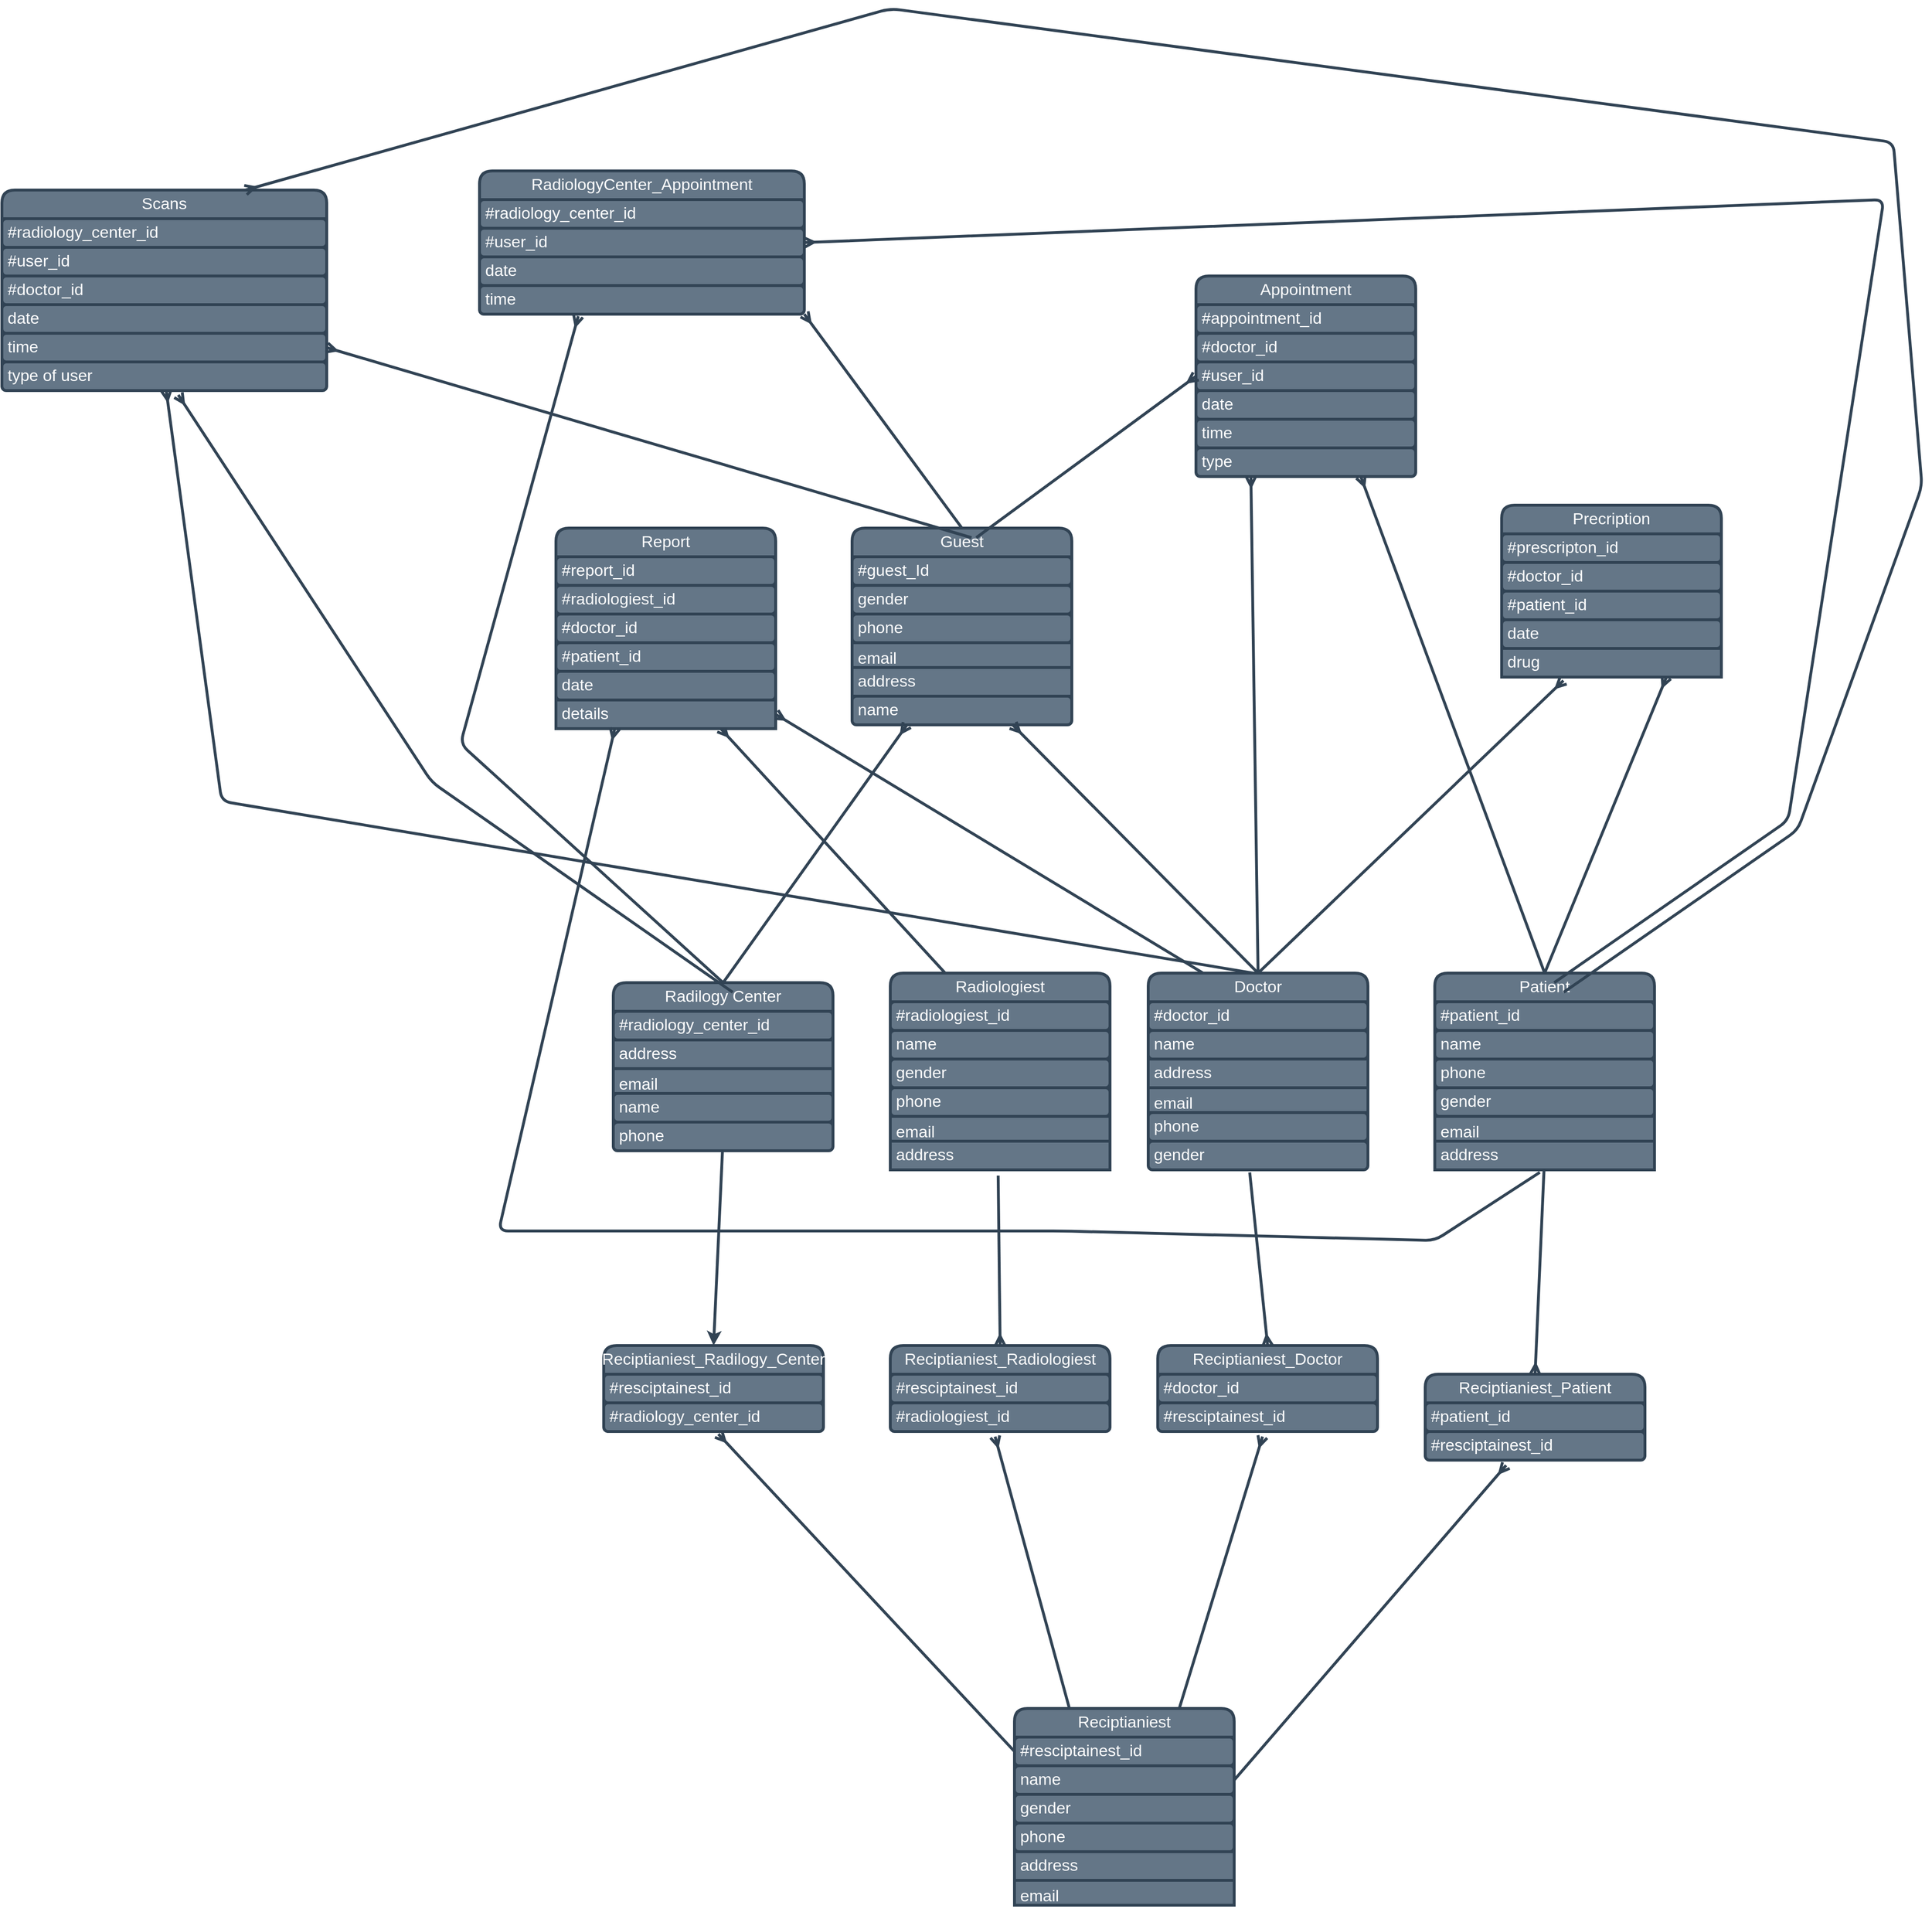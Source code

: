 <mxfile>
    <diagram id="LxvFAjWOBnG8jS-pmYLM" name="Page-1">
        <mxGraphModel dx="3101" dy="3304" grid="1" gridSize="10" guides="1" tooltips="1" connect="1" arrows="1" fold="1" page="1" pageScale="1" pageWidth="850" pageHeight="1100" math="0" shadow="0">
            <root>
                <mxCell id="0"/>
                <mxCell id="1" parent="0"/>
                <mxCell id="86" style="edgeStyle=none;html=1;exitX=0.5;exitY=0;exitDx=0;exitDy=0;entryX=0.75;entryY=1;entryDx=0;entryDy=0;rounded=1;strokeWidth=3;endArrow=ERmany;endFill=0;fontSize=17;labelBorderColor=none;fillColor=#647687;strokeColor=#314354;" parent="1" source="2" target="48" edge="1">
                    <mxGeometry relative="1" as="geometry"/>
                </mxCell>
                <mxCell id="94" style="edgeStyle=none;html=1;exitX=0.5;exitY=0;exitDx=0;exitDy=0;entryX=0.75;entryY=1;entryDx=0;entryDy=0;rounded=1;strokeWidth=3;endArrow=ERmany;endFill=0;fontSize=17;labelBorderColor=none;fillColor=#647687;strokeColor=#314354;" parent="1" source="2" target="58" edge="1">
                    <mxGeometry relative="1" as="geometry"/>
                </mxCell>
                <mxCell id="2" value="Patient" style="swimlane;fontStyle=0;childLayout=stackLayout;horizontal=1;startSize=30;horizontalStack=0;resizeParent=1;resizeParentMax=0;resizeLast=0;collapsible=1;marginBottom=0;whiteSpace=wrap;html=1;rounded=1;strokeWidth=3;fontSize=17;labelBorderColor=none;fillColor=#647687;fontColor=#ffffff;strokeColor=#314354;" parent="1" vertex="1">
                    <mxGeometry x="750" y="-600" width="230" height="206" as="geometry">
                        <mxRectangle x="180" y="70" width="80" height="30" as="alternateBounds"/>
                    </mxGeometry>
                </mxCell>
                <mxCell id="3" value="#patient_id" style="text;align=left;verticalAlign=middle;spacingLeft=4;spacingRight=4;overflow=hidden;points=[[0,0.5],[1,0.5]];portConstraint=eastwest;rotatable=0;whiteSpace=wrap;html=1;rounded=1;strokeWidth=3;fontSize=17;labelBorderColor=none;fillColor=#647687;fontColor=#ffffff;strokeColor=#314354;" parent="2" vertex="1">
                    <mxGeometry y="30" width="230" height="30" as="geometry"/>
                </mxCell>
                <mxCell id="4" value="name" style="text;align=left;verticalAlign=middle;spacingLeft=4;spacingRight=4;overflow=hidden;points=[[0,0.5],[1,0.5]];portConstraint=eastwest;rotatable=0;whiteSpace=wrap;html=1;rounded=1;strokeWidth=3;fontSize=17;labelBorderColor=none;fillColor=#647687;fontColor=#ffffff;strokeColor=#314354;" parent="2" vertex="1">
                    <mxGeometry y="60" width="230" height="30" as="geometry"/>
                </mxCell>
                <mxCell id="5" value="phone" style="text;align=left;verticalAlign=middle;spacingLeft=4;spacingRight=4;overflow=hidden;points=[[0,0.5],[1,0.5]];portConstraint=eastwest;rotatable=0;whiteSpace=wrap;html=1;rounded=1;strokeWidth=3;fontSize=17;labelBorderColor=none;fillColor=#647687;fontColor=#ffffff;strokeColor=#314354;" parent="2" vertex="1">
                    <mxGeometry y="90" width="230" height="30" as="geometry"/>
                </mxCell>
                <mxCell id="7" value="gender" style="text;align=left;verticalAlign=middle;spacingLeft=4;spacingRight=4;overflow=hidden;points=[[0,0.5],[1,0.5]];portConstraint=eastwest;rotatable=0;whiteSpace=wrap;html=1;rounded=1;strokeWidth=3;fontSize=17;labelBorderColor=none;fillColor=#647687;fontColor=#ffffff;strokeColor=#314354;" parent="2" vertex="1">
                    <mxGeometry y="120" width="230" height="30" as="geometry"/>
                </mxCell>
                <mxCell id="97" value="email" style="text;strokeColor=#314354;fillColor=#647687;align=left;verticalAlign=top;spacingLeft=4;spacingRight=4;overflow=hidden;rotatable=0;points=[[0,0.5],[1,0.5]];portConstraint=eastwest;whiteSpace=wrap;html=1;labelBorderColor=none;fontSize=17;fontColor=#ffffff;strokeWidth=3;" parent="2" vertex="1">
                    <mxGeometry y="150" width="230" height="26" as="geometry"/>
                </mxCell>
                <mxCell id="98" value="address" style="text;strokeColor=#314354;fillColor=#647687;align=left;verticalAlign=middle;spacingLeft=4;spacingRight=4;overflow=hidden;points=[[0,0.5],[1,0.5]];portConstraint=eastwest;rotatable=0;whiteSpace=wrap;html=1;labelBorderColor=none;fontSize=17;fontColor=#ffffff;strokeWidth=3;" parent="2" vertex="1">
                    <mxGeometry y="176" width="230" height="30" as="geometry"/>
                </mxCell>
                <mxCell id="87" style="edgeStyle=none;html=1;exitX=0.5;exitY=0;exitDx=0;exitDy=0;entryX=0.281;entryY=1.122;entryDx=0;entryDy=0;entryPerimeter=0;rounded=1;strokeWidth=3;endArrow=ERmany;endFill=0;fontSize=17;labelBorderColor=none;fillColor=#647687;strokeColor=#314354;" parent="1" source="8" target="95" edge="1">
                    <mxGeometry relative="1" as="geometry"/>
                </mxCell>
                <mxCell id="90" style="edgeStyle=none;html=1;exitX=0.25;exitY=0;exitDx=0;exitDy=0;entryX=1;entryY=0.5;entryDx=0;entryDy=0;rounded=1;strokeWidth=3;endArrow=ERmany;endFill=0;fontSize=17;labelBorderColor=none;fillColor=#647687;strokeColor=#314354;" parent="1" source="8" target="96" edge="1">
                    <mxGeometry relative="1" as="geometry"/>
                </mxCell>
                <mxCell id="93" style="edgeStyle=none;html=1;exitX=0.5;exitY=0;exitDx=0;exitDy=0;entryX=0.25;entryY=1;entryDx=0;entryDy=0;rounded=1;strokeWidth=3;endArrow=ERmany;endFill=0;fontSize=17;labelBorderColor=none;fillColor=#647687;strokeColor=#314354;" parent="1" source="8" target="58" edge="1">
                    <mxGeometry relative="1" as="geometry"/>
                </mxCell>
                <mxCell id="8" value="Doctor" style="swimlane;fontStyle=0;childLayout=stackLayout;horizontal=1;startSize=30;horizontalStack=0;resizeParent=1;resizeParentMax=0;resizeLast=0;collapsible=1;marginBottom=0;whiteSpace=wrap;html=1;rounded=1;strokeWidth=3;fontSize=17;labelBorderColor=none;fillColor=#647687;fontColor=#ffffff;strokeColor=#314354;" parent="1" vertex="1">
                    <mxGeometry x="450" y="-600" width="230" height="206" as="geometry"/>
                </mxCell>
                <mxCell id="99" value="#doctor_id" style="text;align=left;verticalAlign=middle;spacingLeft=4;spacingRight=4;overflow=hidden;points=[[0,0.5],[1,0.5]];portConstraint=eastwest;rotatable=0;whiteSpace=wrap;html=1;rounded=1;strokeWidth=3;fontSize=17;labelBorderColor=none;fillColor=#647687;fontColor=#ffffff;strokeColor=#314354;" parent="8" vertex="1">
                    <mxGeometry y="30" width="230" height="30" as="geometry"/>
                </mxCell>
                <mxCell id="100" value="name" style="text;align=left;verticalAlign=middle;spacingLeft=4;spacingRight=4;overflow=hidden;points=[[0,0.5],[1,0.5]];portConstraint=eastwest;rotatable=0;whiteSpace=wrap;html=1;rounded=1;strokeWidth=3;fontSize=17;labelBorderColor=none;fillColor=#647687;fontColor=#ffffff;strokeColor=#314354;" parent="8" vertex="1">
                    <mxGeometry y="60" width="230" height="30" as="geometry"/>
                </mxCell>
                <mxCell id="103" value="address" style="text;strokeColor=#314354;fillColor=#647687;align=left;verticalAlign=middle;spacingLeft=4;spacingRight=4;overflow=hidden;points=[[0,0.5],[1,0.5]];portConstraint=eastwest;rotatable=0;whiteSpace=wrap;html=1;labelBorderColor=none;fontSize=17;fontColor=#ffffff;strokeWidth=3;" parent="8" vertex="1">
                    <mxGeometry y="90" width="230" height="30" as="geometry"/>
                </mxCell>
                <mxCell id="102" value="email" style="text;strokeColor=#314354;fillColor=#647687;align=left;verticalAlign=top;spacingLeft=4;spacingRight=4;overflow=hidden;rotatable=0;points=[[0,0.5],[1,0.5]];portConstraint=eastwest;whiteSpace=wrap;html=1;labelBorderColor=none;fontSize=17;fontColor=#ffffff;strokeWidth=3;" parent="8" vertex="1">
                    <mxGeometry y="120" width="230" height="26" as="geometry"/>
                </mxCell>
                <mxCell id="101" value="phone" style="text;align=left;verticalAlign=middle;spacingLeft=4;spacingRight=4;overflow=hidden;points=[[0,0.5],[1,0.5]];portConstraint=eastwest;rotatable=0;whiteSpace=wrap;html=1;rounded=1;strokeWidth=3;fontSize=17;labelBorderColor=none;fillColor=#647687;fontColor=#ffffff;strokeColor=#314354;" parent="8" vertex="1">
                    <mxGeometry y="146" width="230" height="30" as="geometry"/>
                </mxCell>
                <mxCell id="11" value="gender" style="text;align=left;verticalAlign=middle;spacingLeft=4;spacingRight=4;overflow=hidden;points=[[0,0.5],[1,0.5]];portConstraint=eastwest;rotatable=0;whiteSpace=wrap;html=1;rounded=1;strokeWidth=3;fontSize=17;labelBorderColor=none;fillColor=#647687;fontColor=#ffffff;strokeColor=#314354;" parent="8" vertex="1">
                    <mxGeometry y="176" width="230" height="30" as="geometry"/>
                </mxCell>
                <mxCell id="13" value="Radilogy Center" style="swimlane;fontStyle=0;childLayout=stackLayout;horizontal=1;startSize=30;horizontalStack=0;resizeParent=1;resizeParentMax=0;resizeLast=0;collapsible=1;marginBottom=0;whiteSpace=wrap;html=1;rounded=1;strokeWidth=3;fontSize=17;labelBorderColor=none;fillColor=#647687;fontColor=#ffffff;strokeColor=#314354;" parent="1" vertex="1">
                    <mxGeometry x="-110" y="-590" width="230" height="176" as="geometry"/>
                </mxCell>
                <mxCell id="112" value="#radiology_center_id" style="text;align=left;verticalAlign=middle;spacingLeft=4;spacingRight=4;overflow=hidden;points=[[0,0.5],[1,0.5]];portConstraint=eastwest;rotatable=0;whiteSpace=wrap;html=1;rounded=1;strokeWidth=3;fontSize=17;labelBorderColor=none;fillColor=#647687;fontColor=#ffffff;strokeColor=#314354;" parent="13" vertex="1">
                    <mxGeometry y="30" width="230" height="30" as="geometry"/>
                </mxCell>
                <mxCell id="115" value="address" style="text;strokeColor=#314354;fillColor=#647687;align=left;verticalAlign=middle;spacingLeft=4;spacingRight=4;overflow=hidden;points=[[0,0.5],[1,0.5]];portConstraint=eastwest;rotatable=0;whiteSpace=wrap;html=1;labelBorderColor=none;fontSize=17;fontColor=#ffffff;strokeWidth=3;" parent="13" vertex="1">
                    <mxGeometry y="60" width="230" height="30" as="geometry"/>
                </mxCell>
                <mxCell id="114" value="email" style="text;strokeColor=#314354;fillColor=#647687;align=left;verticalAlign=top;spacingLeft=4;spacingRight=4;overflow=hidden;rotatable=0;points=[[0,0.5],[1,0.5]];portConstraint=eastwest;whiteSpace=wrap;html=1;labelBorderColor=none;fontSize=17;fontColor=#ffffff;strokeWidth=3;" parent="13" vertex="1">
                    <mxGeometry y="90" width="230" height="26" as="geometry"/>
                </mxCell>
                <mxCell id="113" value="name" style="text;align=left;verticalAlign=middle;spacingLeft=4;spacingRight=4;overflow=hidden;points=[[0,0.5],[1,0.5]];portConstraint=eastwest;rotatable=0;whiteSpace=wrap;html=1;rounded=1;strokeWidth=3;fontSize=17;labelBorderColor=none;fillColor=#647687;fontColor=#ffffff;strokeColor=#314354;" parent="13" vertex="1">
                    <mxGeometry y="116" width="230" height="30" as="geometry"/>
                </mxCell>
                <mxCell id="116" value="phone" style="text;align=left;verticalAlign=middle;spacingLeft=4;spacingRight=4;overflow=hidden;points=[[0,0.5],[1,0.5]];portConstraint=eastwest;rotatable=0;whiteSpace=wrap;html=1;rounded=1;strokeWidth=3;fontSize=17;labelBorderColor=none;fillColor=#647687;fontColor=#ffffff;strokeColor=#314354;" parent="13" vertex="1">
                    <mxGeometry y="146" width="230" height="30" as="geometry"/>
                </mxCell>
                <mxCell id="76" style="edgeStyle=none;html=1;exitX=1;exitY=0.5;exitDx=0;exitDy=0;entryX=0.368;entryY=1.178;entryDx=0;entryDy=0;entryPerimeter=0;rounded=1;strokeWidth=3;endArrow=ERmany;endFill=0;fontSize=17;labelBorderColor=none;fillColor=#647687;strokeColor=#314354;" parent="1" target="125" edge="1">
                    <mxGeometry relative="1" as="geometry">
                        <mxPoint x="540" y="245" as="sourcePoint"/>
                        <mxPoint x="829.93" y="-40" as="targetPoint"/>
                    </mxGeometry>
                </mxCell>
                <mxCell id="77" style="edgeStyle=none;html=1;exitX=0.25;exitY=0;exitDx=0;exitDy=0;entryX=0.477;entryY=1.178;entryDx=0;entryDy=0;entryPerimeter=0;rounded=1;strokeWidth=3;endArrow=ERmany;endFill=0;fontSize=17;labelBorderColor=none;fillColor=#647687;strokeColor=#314354;" parent="1" source="18" target="131" edge="1">
                    <mxGeometry relative="1" as="geometry">
                        <mxPoint x="275.68" y="-24.42" as="targetPoint"/>
                    </mxGeometry>
                </mxCell>
                <mxCell id="78" style="edgeStyle=none;html=1;exitX=0;exitY=0.5;exitDx=0;exitDy=0;entryX=0.522;entryY=1.09;entryDx=0;entryDy=0;entryPerimeter=0;rounded=1;strokeWidth=3;endArrow=ERmany;endFill=0;fontSize=17;labelBorderColor=none;fillColor=#647687;strokeColor=#314354;" parent="1" edge="1">
                    <mxGeometry relative="1" as="geometry">
                        <mxPoint x="310" y="215" as="sourcePoint"/>
                        <mxPoint x="0.06" y="-117.3" as="targetPoint"/>
                    </mxGeometry>
                </mxCell>
                <mxCell id="18" value="Reciptianiest" style="swimlane;fontStyle=0;childLayout=stackLayout;horizontal=1;startSize=30;horizontalStack=0;resizeParent=1;resizeParentMax=0;resizeLast=0;collapsible=1;marginBottom=0;whiteSpace=wrap;html=1;rounded=1;strokeWidth=3;fontSize=17;labelBorderColor=none;fillColor=#647687;fontColor=#ffffff;strokeColor=#314354;" parent="1" vertex="1">
                    <mxGeometry x="310" y="170" width="230" height="206" as="geometry"/>
                </mxCell>
                <mxCell id="119" value="#resciptainest_id" style="text;align=left;verticalAlign=middle;spacingLeft=4;spacingRight=4;overflow=hidden;points=[[0,0.5],[1,0.5]];portConstraint=eastwest;rotatable=0;whiteSpace=wrap;html=1;rounded=1;strokeWidth=3;fontSize=17;labelBorderColor=none;fillColor=#647687;fontColor=#ffffff;strokeColor=#314354;" parent="18" vertex="1">
                    <mxGeometry y="30" width="230" height="30" as="geometry"/>
                </mxCell>
                <mxCell id="124" value="name" style="text;align=left;verticalAlign=middle;spacingLeft=4;spacingRight=4;overflow=hidden;points=[[0,0.5],[1,0.5]];portConstraint=eastwest;rotatable=0;whiteSpace=wrap;html=1;rounded=1;strokeWidth=3;fontSize=17;labelBorderColor=none;fillColor=#647687;fontColor=#ffffff;strokeColor=#314354;" parent="18" vertex="1">
                    <mxGeometry y="60" width="230" height="30" as="geometry"/>
                </mxCell>
                <mxCell id="120" value="gender" style="text;align=left;verticalAlign=middle;spacingLeft=4;spacingRight=4;overflow=hidden;points=[[0,0.5],[1,0.5]];portConstraint=eastwest;rotatable=0;whiteSpace=wrap;html=1;rounded=1;strokeWidth=3;fontSize=17;labelBorderColor=none;fillColor=#647687;fontColor=#ffffff;strokeColor=#314354;" parent="18" vertex="1">
                    <mxGeometry y="90" width="230" height="30" as="geometry"/>
                </mxCell>
                <mxCell id="121" value="phone" style="text;align=left;verticalAlign=middle;spacingLeft=4;spacingRight=4;overflow=hidden;points=[[0,0.5],[1,0.5]];portConstraint=eastwest;rotatable=0;whiteSpace=wrap;html=1;rounded=1;strokeWidth=3;fontSize=17;labelBorderColor=none;fillColor=#647687;fontColor=#ffffff;strokeColor=#314354;" parent="18" vertex="1">
                    <mxGeometry y="120" width="230" height="30" as="geometry"/>
                </mxCell>
                <mxCell id="123" value="address" style="text;strokeColor=#314354;fillColor=#647687;align=left;verticalAlign=middle;spacingLeft=4;spacingRight=4;overflow=hidden;points=[[0,0.5],[1,0.5]];portConstraint=eastwest;rotatable=0;whiteSpace=wrap;html=1;labelBorderColor=none;fontSize=17;fontColor=#ffffff;strokeWidth=3;" parent="18" vertex="1">
                    <mxGeometry y="150" width="230" height="30" as="geometry"/>
                </mxCell>
                <mxCell id="122" value="email" style="text;strokeColor=#314354;fillColor=#647687;align=left;verticalAlign=top;spacingLeft=4;spacingRight=4;overflow=hidden;rotatable=0;points=[[0,0.5],[1,0.5]];portConstraint=eastwest;whiteSpace=wrap;html=1;labelBorderColor=none;fontSize=17;fontColor=#ffffff;strokeWidth=3;" parent="18" vertex="1">
                    <mxGeometry y="180" width="230" height="26" as="geometry"/>
                </mxCell>
                <mxCell id="91" style="edgeStyle=none;html=1;exitX=0.25;exitY=0;exitDx=0;exitDy=0;entryX=0.75;entryY=1;entryDx=0;entryDy=0;rounded=1;strokeWidth=3;endArrow=ERmany;endFill=0;fontSize=17;labelBorderColor=none;fillColor=#647687;strokeColor=#314354;" parent="1" source="23" target="53" edge="1">
                    <mxGeometry relative="1" as="geometry"/>
                </mxCell>
                <mxCell id="23" value="Radiologiest" style="swimlane;fontStyle=0;childLayout=stackLayout;horizontal=1;startSize=30;horizontalStack=0;resizeParent=1;resizeParentMax=0;resizeLast=0;collapsible=1;marginBottom=0;whiteSpace=wrap;html=1;rounded=1;strokeWidth=3;fontSize=17;labelBorderColor=none;fillColor=#647687;fontColor=#ffffff;strokeColor=#314354;" parent="1" vertex="1">
                    <mxGeometry x="180" y="-600" width="230" height="206" as="geometry"/>
                </mxCell>
                <mxCell id="106" value="#radiologiest_id" style="text;align=left;verticalAlign=middle;spacingLeft=4;spacingRight=4;overflow=hidden;points=[[0,0.5],[1,0.5]];portConstraint=eastwest;rotatable=0;whiteSpace=wrap;html=1;rounded=1;strokeWidth=3;fontSize=17;labelBorderColor=none;fillColor=#647687;fontColor=#ffffff;strokeColor=#314354;" parent="23" vertex="1">
                    <mxGeometry y="30" width="230" height="30" as="geometry"/>
                </mxCell>
                <mxCell id="111" value="name" style="text;align=left;verticalAlign=middle;spacingLeft=4;spacingRight=4;overflow=hidden;points=[[0,0.5],[1,0.5]];portConstraint=eastwest;rotatable=0;whiteSpace=wrap;html=1;rounded=1;strokeWidth=3;fontSize=17;labelBorderColor=none;fillColor=#647687;fontColor=#ffffff;strokeColor=#314354;" parent="23" vertex="1">
                    <mxGeometry y="60" width="230" height="30" as="geometry"/>
                </mxCell>
                <mxCell id="110" value="gender" style="text;align=left;verticalAlign=middle;spacingLeft=4;spacingRight=4;overflow=hidden;points=[[0,0.5],[1,0.5]];portConstraint=eastwest;rotatable=0;whiteSpace=wrap;html=1;rounded=1;strokeWidth=3;fontSize=17;labelBorderColor=none;fillColor=#647687;fontColor=#ffffff;strokeColor=#314354;" parent="23" vertex="1">
                    <mxGeometry y="90" width="230" height="30" as="geometry"/>
                </mxCell>
                <mxCell id="109" value="phone" style="text;align=left;verticalAlign=middle;spacingLeft=4;spacingRight=4;overflow=hidden;points=[[0,0.5],[1,0.5]];portConstraint=eastwest;rotatable=0;whiteSpace=wrap;html=1;rounded=1;strokeWidth=3;fontSize=17;labelBorderColor=none;fillColor=#647687;fontColor=#ffffff;strokeColor=#314354;" parent="23" vertex="1">
                    <mxGeometry y="120" width="230" height="30" as="geometry"/>
                </mxCell>
                <mxCell id="108" value="email" style="text;strokeColor=#314354;fillColor=#647687;align=left;verticalAlign=top;spacingLeft=4;spacingRight=4;overflow=hidden;rotatable=0;points=[[0,0.5],[1,0.5]];portConstraint=eastwest;whiteSpace=wrap;html=1;labelBorderColor=none;fontSize=17;fontColor=#ffffff;strokeWidth=3;" parent="23" vertex="1">
                    <mxGeometry y="150" width="230" height="26" as="geometry"/>
                </mxCell>
                <mxCell id="107" value="address" style="text;strokeColor=#314354;fillColor=#647687;align=left;verticalAlign=middle;spacingLeft=4;spacingRight=4;overflow=hidden;points=[[0,0.5],[1,0.5]];portConstraint=eastwest;rotatable=0;whiteSpace=wrap;html=1;labelBorderColor=none;fontSize=17;fontColor=#ffffff;strokeWidth=3;" parent="23" vertex="1">
                    <mxGeometry y="176" width="230" height="30" as="geometry"/>
                </mxCell>
                <mxCell id="28" value="Reciptianiest_Patient" style="swimlane;fontStyle=0;childLayout=stackLayout;horizontal=1;startSize=30;horizontalStack=0;resizeParent=1;resizeParentMax=0;resizeLast=0;collapsible=1;marginBottom=0;whiteSpace=wrap;html=1;rounded=1;strokeWidth=3;fontSize=17;labelBorderColor=none;fillColor=#647687;fontColor=#ffffff;strokeColor=#314354;" parent="1" vertex="1">
                    <mxGeometry x="740" y="-180" width="230" height="90" as="geometry"/>
                </mxCell>
                <mxCell id="117" value="#patient_id" style="text;align=left;verticalAlign=middle;spacingLeft=4;spacingRight=4;overflow=hidden;points=[[0,0.5],[1,0.5]];portConstraint=eastwest;rotatable=0;whiteSpace=wrap;html=1;rounded=1;strokeWidth=3;fontSize=17;labelBorderColor=none;fillColor=#647687;fontColor=#ffffff;strokeColor=#314354;" parent="28" vertex="1">
                    <mxGeometry y="30" width="230" height="30" as="geometry"/>
                </mxCell>
                <mxCell id="125" value="#resciptainest_id" style="text;align=left;verticalAlign=middle;spacingLeft=4;spacingRight=4;overflow=hidden;points=[[0,0.5],[1,0.5]];portConstraint=eastwest;rotatable=0;whiteSpace=wrap;html=1;rounded=1;strokeWidth=3;fontSize=17;labelBorderColor=none;fillColor=#647687;fontColor=#ffffff;strokeColor=#314354;" parent="28" vertex="1">
                    <mxGeometry y="60" width="230" height="30" as="geometry"/>
                </mxCell>
                <mxCell id="33" value="Reciptianiest_Doctor" style="swimlane;fontStyle=0;childLayout=stackLayout;horizontal=1;startSize=30;horizontalStack=0;resizeParent=1;resizeParentMax=0;resizeLast=0;collapsible=1;marginBottom=0;whiteSpace=wrap;html=1;rounded=1;strokeWidth=3;fontSize=17;labelBorderColor=none;fillColor=#647687;fontColor=#ffffff;strokeColor=#314354;" parent="1" vertex="1">
                    <mxGeometry x="460" y="-210" width="230" height="90" as="geometry"/>
                </mxCell>
                <mxCell id="126" value="#doctor_id" style="text;align=left;verticalAlign=middle;spacingLeft=4;spacingRight=4;overflow=hidden;points=[[0,0.5],[1,0.5]];portConstraint=eastwest;rotatable=0;whiteSpace=wrap;html=1;rounded=1;strokeWidth=3;fontSize=17;labelBorderColor=none;fillColor=#647687;fontColor=#ffffff;strokeColor=#314354;" parent="33" vertex="1">
                    <mxGeometry y="30" width="230" height="30" as="geometry"/>
                </mxCell>
                <mxCell id="127" value="#resciptainest_id" style="text;align=left;verticalAlign=middle;spacingLeft=4;spacingRight=4;overflow=hidden;points=[[0,0.5],[1,0.5]];portConstraint=eastwest;rotatable=0;whiteSpace=wrap;html=1;rounded=1;strokeWidth=3;fontSize=17;labelBorderColor=none;fillColor=#647687;fontColor=#ffffff;strokeColor=#314354;" parent="33" vertex="1">
                    <mxGeometry y="60" width="230" height="30" as="geometry"/>
                </mxCell>
                <mxCell id="38" value="Reciptianiest_Radilogy_Center" style="swimlane;fontStyle=0;childLayout=stackLayout;horizontal=1;startSize=30;horizontalStack=0;resizeParent=1;resizeParentMax=0;resizeLast=0;collapsible=1;marginBottom=0;whiteSpace=wrap;html=1;rounded=1;strokeWidth=3;fontSize=17;labelBorderColor=none;fillColor=#647687;fontColor=#ffffff;strokeColor=#314354;" parent="1" vertex="1">
                    <mxGeometry x="-120" y="-210" width="230" height="90" as="geometry"/>
                </mxCell>
                <mxCell id="129" value="#resciptainest_id" style="text;align=left;verticalAlign=middle;spacingLeft=4;spacingRight=4;overflow=hidden;points=[[0,0.5],[1,0.5]];portConstraint=eastwest;rotatable=0;whiteSpace=wrap;html=1;rounded=1;strokeWidth=3;fontSize=17;labelBorderColor=none;fillColor=#647687;fontColor=#ffffff;strokeColor=#314354;" parent="38" vertex="1">
                    <mxGeometry y="30" width="230" height="30" as="geometry"/>
                </mxCell>
                <mxCell id="130" value="#radiology_center_id" style="text;align=left;verticalAlign=middle;spacingLeft=4;spacingRight=4;overflow=hidden;points=[[0,0.5],[1,0.5]];portConstraint=eastwest;rotatable=0;whiteSpace=wrap;html=1;rounded=1;strokeWidth=3;fontSize=17;labelBorderColor=none;fillColor=#647687;fontColor=#ffffff;strokeColor=#314354;" parent="38" vertex="1">
                    <mxGeometry y="60" width="230" height="30" as="geometry"/>
                </mxCell>
                <mxCell id="43" value="Reciptianiest_Radiologiest" style="swimlane;fontStyle=0;childLayout=stackLayout;horizontal=1;startSize=30;horizontalStack=0;resizeParent=1;resizeParentMax=0;resizeLast=0;collapsible=1;marginBottom=0;whiteSpace=wrap;html=1;rounded=1;strokeWidth=3;fontSize=17;labelBorderColor=none;fillColor=#647687;fontColor=#ffffff;strokeColor=#314354;" parent="1" vertex="1">
                    <mxGeometry x="180" y="-210" width="230" height="90" as="geometry"/>
                </mxCell>
                <mxCell id="128" value="#resciptainest_id" style="text;align=left;verticalAlign=middle;spacingLeft=4;spacingRight=4;overflow=hidden;points=[[0,0.5],[1,0.5]];portConstraint=eastwest;rotatable=0;whiteSpace=wrap;html=1;rounded=1;strokeWidth=3;fontSize=17;labelBorderColor=none;fillColor=#647687;fontColor=#ffffff;strokeColor=#314354;" parent="43" vertex="1">
                    <mxGeometry y="30" width="230" height="30" as="geometry"/>
                </mxCell>
                <mxCell id="131" value="#radiologiest_id" style="text;align=left;verticalAlign=middle;spacingLeft=4;spacingRight=4;overflow=hidden;points=[[0,0.5],[1,0.5]];portConstraint=eastwest;rotatable=0;whiteSpace=wrap;html=1;rounded=1;strokeWidth=3;fontSize=17;labelBorderColor=none;fillColor=#647687;fontColor=#ffffff;strokeColor=#314354;" parent="43" vertex="1">
                    <mxGeometry y="60" width="230" height="30" as="geometry"/>
                </mxCell>
                <mxCell id="48" value="Precription" style="swimlane;fontStyle=0;childLayout=stackLayout;horizontal=1;startSize=30;horizontalStack=0;resizeParent=1;resizeParentMax=0;resizeLast=0;collapsible=1;marginBottom=0;whiteSpace=wrap;html=1;rounded=1;strokeWidth=3;fontSize=17;labelBorderColor=none;fillColor=#647687;fontColor=#ffffff;strokeColor=#314354;" parent="1" vertex="1">
                    <mxGeometry x="820" y="-1090" width="230" height="180" as="geometry"/>
                </mxCell>
                <mxCell id="49" value="#prescripton_id" style="text;align=left;verticalAlign=middle;spacingLeft=4;spacingRight=4;overflow=hidden;points=[[0,0.5],[1,0.5]];portConstraint=eastwest;rotatable=0;whiteSpace=wrap;html=1;rounded=1;strokeWidth=3;fontSize=17;labelBorderColor=none;fillColor=#647687;fontColor=#ffffff;strokeColor=#314354;" parent="48" vertex="1">
                    <mxGeometry y="30" width="230" height="30" as="geometry"/>
                </mxCell>
                <mxCell id="50" value="#doctor_id" style="text;align=left;verticalAlign=middle;spacingLeft=4;spacingRight=4;overflow=hidden;points=[[0,0.5],[1,0.5]];portConstraint=eastwest;rotatable=0;whiteSpace=wrap;html=1;rounded=1;strokeWidth=3;fontSize=17;labelBorderColor=none;fillColor=#647687;fontColor=#ffffff;strokeColor=#314354;" parent="48" vertex="1">
                    <mxGeometry y="60" width="230" height="30" as="geometry"/>
                </mxCell>
                <mxCell id="51" value="#patient_id" style="text;align=left;verticalAlign=middle;spacingLeft=4;spacingRight=4;overflow=hidden;points=[[0,0.5],[1,0.5]];portConstraint=eastwest;rotatable=0;whiteSpace=wrap;html=1;rounded=1;strokeWidth=3;fontSize=17;labelBorderColor=none;fillColor=#647687;fontColor=#ffffff;strokeColor=#314354;" parent="48" vertex="1">
                    <mxGeometry y="90" width="230" height="30" as="geometry"/>
                </mxCell>
                <mxCell id="52" value="date" style="text;align=left;verticalAlign=middle;spacingLeft=4;spacingRight=4;overflow=hidden;points=[[0,0.5],[1,0.5]];portConstraint=eastwest;rotatable=0;whiteSpace=wrap;html=1;rounded=1;strokeWidth=3;fontSize=17;labelBorderColor=none;fillColor=#647687;fontColor=#ffffff;strokeColor=#314354;" parent="48" vertex="1">
                    <mxGeometry y="120" width="230" height="30" as="geometry"/>
                </mxCell>
                <mxCell id="95" value="drug" style="text;strokeColor=#314354;fillColor=#647687;align=left;verticalAlign=middle;spacingLeft=4;spacingRight=4;overflow=hidden;points=[[0,0.5],[1,0.5]];portConstraint=eastwest;rotatable=0;whiteSpace=wrap;html=1;labelBorderColor=none;fontSize=17;fontColor=#ffffff;strokeWidth=3;" parent="48" vertex="1">
                    <mxGeometry y="150" width="230" height="30" as="geometry"/>
                </mxCell>
                <mxCell id="53" value="Report" style="swimlane;fontStyle=0;childLayout=stackLayout;horizontal=1;startSize=30;horizontalStack=0;resizeParent=1;resizeParentMax=0;resizeLast=0;collapsible=1;marginBottom=0;whiteSpace=wrap;html=1;rounded=1;strokeWidth=3;fontSize=17;labelBorderColor=none;fillColor=#647687;fontColor=#ffffff;strokeColor=#314354;" parent="1" vertex="1">
                    <mxGeometry x="-170" y="-1066" width="230" height="210" as="geometry"/>
                </mxCell>
                <mxCell id="54" value="#report_id" style="text;align=left;verticalAlign=middle;spacingLeft=4;spacingRight=4;overflow=hidden;points=[[0,0.5],[1,0.5]];portConstraint=eastwest;rotatable=0;whiteSpace=wrap;html=1;rounded=1;strokeWidth=3;fontSize=17;labelBorderColor=none;fillColor=#647687;fontColor=#ffffff;strokeColor=#314354;" parent="53" vertex="1">
                    <mxGeometry y="30" width="230" height="30" as="geometry"/>
                </mxCell>
                <mxCell id="55" value="#radiologiest_id" style="text;align=left;verticalAlign=middle;spacingLeft=4;spacingRight=4;overflow=hidden;points=[[0,0.5],[1,0.5]];portConstraint=eastwest;rotatable=0;whiteSpace=wrap;html=1;rounded=1;strokeWidth=3;fontSize=17;labelBorderColor=none;fillColor=#647687;fontColor=#ffffff;strokeColor=#314354;" parent="53" vertex="1">
                    <mxGeometry y="60" width="230" height="30" as="geometry"/>
                </mxCell>
                <mxCell id="56" value="#doctor_id" style="text;align=left;verticalAlign=middle;spacingLeft=4;spacingRight=4;overflow=hidden;points=[[0,0.5],[1,0.5]];portConstraint=eastwest;rotatable=0;whiteSpace=wrap;html=1;rounded=1;strokeWidth=3;fontSize=17;labelBorderColor=none;fillColor=#647687;fontColor=#ffffff;strokeColor=#314354;" parent="53" vertex="1">
                    <mxGeometry y="90" width="230" height="30" as="geometry"/>
                </mxCell>
                <mxCell id="181" value="#patient_id" style="text;align=left;verticalAlign=middle;spacingLeft=4;spacingRight=4;overflow=hidden;points=[[0,0.5],[1,0.5]];portConstraint=eastwest;rotatable=0;whiteSpace=wrap;html=1;rounded=1;strokeWidth=3;fontSize=17;labelBorderColor=none;fillColor=#647687;fontColor=#ffffff;strokeColor=#314354;" parent="53" vertex="1">
                    <mxGeometry y="120" width="230" height="30" as="geometry"/>
                </mxCell>
                <mxCell id="57" value="date" style="text;align=left;verticalAlign=middle;spacingLeft=4;spacingRight=4;overflow=hidden;points=[[0,0.5],[1,0.5]];portConstraint=eastwest;rotatable=0;whiteSpace=wrap;html=1;rounded=1;strokeWidth=3;fontSize=17;labelBorderColor=none;fillColor=#647687;fontColor=#ffffff;strokeColor=#314354;" parent="53" vertex="1">
                    <mxGeometry y="150" width="230" height="30" as="geometry"/>
                </mxCell>
                <mxCell id="96" value="details" style="text;strokeColor=#314354;fillColor=#647687;align=left;verticalAlign=middle;spacingLeft=4;spacingRight=4;overflow=hidden;points=[[0,0.5],[1,0.5]];portConstraint=eastwest;rotatable=0;whiteSpace=wrap;html=1;labelBorderColor=none;fontSize=17;fontColor=#ffffff;strokeWidth=3;" parent="53" vertex="1">
                    <mxGeometry y="180" width="230" height="30" as="geometry"/>
                </mxCell>
                <mxCell id="58" value="Appointment" style="swimlane;fontStyle=0;childLayout=stackLayout;horizontal=1;startSize=30;horizontalStack=0;resizeParent=1;resizeParentMax=0;resizeLast=0;collapsible=1;marginBottom=0;whiteSpace=wrap;html=1;rounded=1;strokeWidth=3;fontSize=17;labelBorderColor=none;fillColor=#647687;fontColor=#ffffff;strokeColor=#314354;" parent="1" vertex="1">
                    <mxGeometry x="500" y="-1330" width="230" height="210" as="geometry"/>
                </mxCell>
                <mxCell id="183" value="#appointment_id" style="text;align=left;verticalAlign=middle;spacingLeft=4;spacingRight=4;overflow=hidden;points=[[0,0.5],[1,0.5]];portConstraint=eastwest;rotatable=0;whiteSpace=wrap;html=1;rounded=1;strokeWidth=3;fontSize=17;labelBorderColor=none;fillColor=#647687;fontColor=#ffffff;strokeColor=#314354;" vertex="1" parent="58">
                    <mxGeometry y="30" width="230" height="30" as="geometry"/>
                </mxCell>
                <mxCell id="59" value="#doctor_id" style="text;align=left;verticalAlign=middle;spacingLeft=4;spacingRight=4;overflow=hidden;points=[[0,0.5],[1,0.5]];portConstraint=eastwest;rotatable=0;whiteSpace=wrap;html=1;rounded=1;strokeWidth=3;fontSize=17;labelBorderColor=none;fillColor=#647687;fontColor=#ffffff;strokeColor=#314354;" parent="58" vertex="1">
                    <mxGeometry y="60" width="230" height="30" as="geometry"/>
                </mxCell>
                <mxCell id="60" value="#user_id" style="text;align=left;verticalAlign=middle;spacingLeft=4;spacingRight=4;overflow=hidden;points=[[0,0.5],[1,0.5]];portConstraint=eastwest;rotatable=0;whiteSpace=wrap;html=1;rounded=1;strokeWidth=3;fontSize=17;labelBorderColor=none;fillColor=#647687;fontColor=#ffffff;strokeColor=#314354;" parent="58" vertex="1">
                    <mxGeometry y="90" width="230" height="30" as="geometry"/>
                </mxCell>
                <mxCell id="61" value="date" style="text;align=left;verticalAlign=middle;spacingLeft=4;spacingRight=4;overflow=hidden;points=[[0,0.5],[1,0.5]];portConstraint=eastwest;rotatable=0;whiteSpace=wrap;html=1;rounded=1;strokeWidth=3;fontSize=17;labelBorderColor=none;fillColor=#647687;fontColor=#ffffff;strokeColor=#314354;" parent="58" vertex="1">
                    <mxGeometry y="120" width="230" height="30" as="geometry"/>
                </mxCell>
                <mxCell id="62" value="time" style="text;align=left;verticalAlign=middle;spacingLeft=4;spacingRight=4;overflow=hidden;points=[[0,0.5],[1,0.5]];portConstraint=eastwest;rotatable=0;whiteSpace=wrap;html=1;rounded=1;strokeWidth=3;fontSize=17;labelBorderColor=none;fillColor=#647687;fontColor=#ffffff;strokeColor=#314354;" parent="58" vertex="1">
                    <mxGeometry y="150" width="230" height="30" as="geometry"/>
                </mxCell>
                <mxCell id="182" value="type" style="text;align=left;verticalAlign=middle;spacingLeft=4;spacingRight=4;overflow=hidden;points=[[0,0.5],[1,0.5]];portConstraint=eastwest;rotatable=0;whiteSpace=wrap;html=1;rounded=1;strokeWidth=3;fontSize=17;labelBorderColor=none;fillColor=#647687;fontColor=#ffffff;strokeColor=#314354;" vertex="1" parent="58">
                    <mxGeometry y="180" width="230" height="30" as="geometry"/>
                </mxCell>
                <mxCell id="79" style="edgeStyle=none;html=1;exitX=0.75;exitY=0;exitDx=0;exitDy=0;entryX=0.477;entryY=1.178;entryDx=0;entryDy=0;entryPerimeter=0;rounded=1;strokeWidth=3;endArrow=ERmany;endFill=0;fontSize=17;labelBorderColor=none;fillColor=#647687;strokeColor=#314354;" parent="1" source="18" target="127" edge="1">
                    <mxGeometry relative="1" as="geometry">
                        <mxPoint x="589.95" y="-20.01" as="targetPoint"/>
                    </mxGeometry>
                </mxCell>
                <mxCell id="82" style="edgeStyle=none;html=1;entryX=0.5;entryY=0;entryDx=0;entryDy=0;rounded=1;strokeWidth=3;endArrow=ERmany;endFill=0;fontSize=17;labelBorderColor=none;exitX=0.491;exitY=1.2;exitDx=0;exitDy=0;exitPerimeter=0;fillColor=#647687;strokeColor=#314354;" parent="1" source="107" target="43" edge="1">
                    <mxGeometry relative="1" as="geometry">
                        <mxPoint x="295" y="-274" as="sourcePoint"/>
                    </mxGeometry>
                </mxCell>
                <mxCell id="83" style="edgeStyle=none;html=1;entryX=0.5;entryY=0;entryDx=0;entryDy=0;rounded=1;strokeWidth=3;fontSize=17;labelBorderColor=none;fillColor=#647687;strokeColor=#314354;" parent="1" source="116" target="38" edge="1">
                    <mxGeometry relative="1" as="geometry">
                        <mxPoint x="3.921" y="-334" as="sourcePoint"/>
                    </mxGeometry>
                </mxCell>
                <mxCell id="84" style="edgeStyle=none;html=1;entryX=0.5;entryY=0;entryDx=0;entryDy=0;rounded=1;strokeWidth=3;endArrow=ERmany;endFill=0;fontSize=17;labelBorderColor=none;exitX=0.462;exitY=1.089;exitDx=0;exitDy=0;exitPerimeter=0;fillColor=#647687;strokeColor=#314354;" parent="1" source="11" target="33" edge="1">
                    <mxGeometry relative="1" as="geometry">
                        <mxPoint x="565.888" y="-364" as="sourcePoint"/>
                    </mxGeometry>
                </mxCell>
                <mxCell id="85" style="edgeStyle=none;html=1;entryX=0.5;entryY=0;entryDx=0;entryDy=0;rounded=1;strokeWidth=3;endArrow=ERmany;endFill=0;fontSize=17;labelBorderColor=none;fillColor=#647687;strokeColor=#314354;" parent="1" source="98" target="28" edge="1">
                    <mxGeometry relative="1" as="geometry">
                        <mxPoint x="990" y="-400" as="sourcePoint"/>
                    </mxGeometry>
                </mxCell>
                <mxCell id="132" value="Guest" style="swimlane;fontStyle=0;childLayout=stackLayout;horizontal=1;startSize=30;horizontalStack=0;resizeParent=1;resizeParentMax=0;resizeLast=0;collapsible=1;marginBottom=0;whiteSpace=wrap;html=1;rounded=1;strokeWidth=3;fontSize=17;labelBorderColor=none;fillColor=#647687;fontColor=#ffffff;strokeColor=#314354;" parent="1" vertex="1">
                    <mxGeometry x="140" y="-1066" width="230" height="206" as="geometry"/>
                </mxCell>
                <mxCell id="133" value="#guest_Id" style="text;align=left;verticalAlign=middle;spacingLeft=4;spacingRight=4;overflow=hidden;points=[[0,0.5],[1,0.5]];portConstraint=eastwest;rotatable=0;whiteSpace=wrap;html=1;rounded=1;strokeWidth=3;fontSize=17;labelBorderColor=none;fillColor=#647687;fontColor=#ffffff;strokeColor=#314354;" parent="132" vertex="1">
                    <mxGeometry y="30" width="230" height="30" as="geometry"/>
                </mxCell>
                <mxCell id="142" value="gender" style="text;align=left;verticalAlign=middle;spacingLeft=4;spacingRight=4;overflow=hidden;points=[[0,0.5],[1,0.5]];portConstraint=eastwest;rotatable=0;whiteSpace=wrap;html=1;rounded=1;strokeWidth=3;fontSize=17;labelBorderColor=none;fillColor=#647687;fontColor=#ffffff;strokeColor=#314354;" parent="132" vertex="1">
                    <mxGeometry y="60" width="230" height="30" as="geometry"/>
                </mxCell>
                <mxCell id="141" value="phone" style="text;align=left;verticalAlign=middle;spacingLeft=4;spacingRight=4;overflow=hidden;points=[[0,0.5],[1,0.5]];portConstraint=eastwest;rotatable=0;whiteSpace=wrap;html=1;rounded=1;strokeWidth=3;fontSize=17;labelBorderColor=none;fillColor=#647687;fontColor=#ffffff;strokeColor=#314354;" parent="132" vertex="1">
                    <mxGeometry y="90" width="230" height="30" as="geometry"/>
                </mxCell>
                <mxCell id="140" value="email" style="text;strokeColor=#314354;fillColor=#647687;align=left;verticalAlign=top;spacingLeft=4;spacingRight=4;overflow=hidden;rotatable=0;points=[[0,0.5],[1,0.5]];portConstraint=eastwest;whiteSpace=wrap;html=1;labelBorderColor=none;fontSize=17;fontColor=#ffffff;strokeWidth=3;" parent="132" vertex="1">
                    <mxGeometry y="120" width="230" height="26" as="geometry"/>
                </mxCell>
                <mxCell id="139" value="address" style="text;strokeColor=#314354;fillColor=#647687;align=left;verticalAlign=middle;spacingLeft=4;spacingRight=4;overflow=hidden;points=[[0,0.5],[1,0.5]];portConstraint=eastwest;rotatable=0;whiteSpace=wrap;html=1;labelBorderColor=none;fontSize=17;fontColor=#ffffff;strokeWidth=3;" parent="132" vertex="1">
                    <mxGeometry y="146" width="230" height="30" as="geometry"/>
                </mxCell>
                <mxCell id="138" value="name" style="text;align=left;verticalAlign=middle;spacingLeft=4;spacingRight=4;overflow=hidden;points=[[0,0.5],[1,0.5]];portConstraint=eastwest;rotatable=0;whiteSpace=wrap;html=1;rounded=1;strokeWidth=3;fontSize=17;labelBorderColor=none;fillColor=#647687;fontColor=#ffffff;strokeColor=#314354;" parent="132" vertex="1">
                    <mxGeometry y="176" width="230" height="30" as="geometry"/>
                </mxCell>
                <mxCell id="144" style="edgeStyle=none;html=1;exitX=0.5;exitY=0;exitDx=0;exitDy=0;entryX=0.732;entryY=1.01;entryDx=0;entryDy=0;rounded=1;strokeWidth=3;endArrow=ERmany;endFill=0;fontSize=17;labelBorderColor=none;fillColor=#647687;strokeColor=#314354;entryPerimeter=0;" parent="1" source="8" target="138" edge="1">
                    <mxGeometry relative="1" as="geometry">
                        <mxPoint x="425" y="-600" as="sourcePoint"/>
                        <mxPoint x="490.08" y="-900.01" as="targetPoint"/>
                    </mxGeometry>
                </mxCell>
                <mxCell id="161" style="edgeStyle=none;html=1;exitX=0.5;exitY=0;exitDx=0;exitDy=0;rounded=1;strokeWidth=3;endArrow=ERmany;endFill=0;fontSize=17;labelBorderColor=none;fillColor=#647687;strokeColor=#314354;entryX=0.25;entryY=1;entryDx=0;entryDy=0;" parent="1" source="13" target="132" edge="1">
                    <mxGeometry relative="1" as="geometry">
                        <mxPoint x="41.13" y="-590" as="sourcePoint"/>
                        <mxPoint x="-270.0" y="-816.34" as="targetPoint"/>
                    </mxGeometry>
                </mxCell>
                <mxCell id="162" value="RadiologyCenter_Appointment" style="swimlane;fontStyle=0;childLayout=stackLayout;horizontal=1;startSize=30;horizontalStack=0;resizeParent=1;resizeParentMax=0;resizeLast=0;collapsible=1;marginBottom=0;whiteSpace=wrap;html=1;rounded=1;strokeWidth=3;fontSize=17;labelBorderColor=none;fillColor=#647687;fontColor=#ffffff;strokeColor=#314354;" parent="1" vertex="1">
                    <mxGeometry x="-250" y="-1440" width="340" height="150" as="geometry"/>
                </mxCell>
                <mxCell id="163" value="#radiology_center_id" style="text;align=left;verticalAlign=middle;spacingLeft=4;spacingRight=4;overflow=hidden;points=[[0,0.5],[1,0.5]];portConstraint=eastwest;rotatable=0;whiteSpace=wrap;html=1;rounded=1;strokeWidth=3;fontSize=17;labelBorderColor=none;fillColor=#647687;fontColor=#ffffff;strokeColor=#314354;" parent="162" vertex="1">
                    <mxGeometry y="30" width="340" height="30" as="geometry"/>
                </mxCell>
                <mxCell id="164" value="#user_id" style="text;align=left;verticalAlign=middle;spacingLeft=4;spacingRight=4;overflow=hidden;points=[[0,0.5],[1,0.5]];portConstraint=eastwest;rotatable=0;whiteSpace=wrap;html=1;rounded=1;strokeWidth=3;fontSize=17;labelBorderColor=none;fillColor=#647687;fontColor=#ffffff;strokeColor=#314354;" parent="162" vertex="1">
                    <mxGeometry y="60" width="340" height="30" as="geometry"/>
                </mxCell>
                <mxCell id="165" value="date" style="text;align=left;verticalAlign=middle;spacingLeft=4;spacingRight=4;overflow=hidden;points=[[0,0.5],[1,0.5]];portConstraint=eastwest;rotatable=0;whiteSpace=wrap;html=1;rounded=1;strokeWidth=3;fontSize=17;labelBorderColor=none;fillColor=#647687;fontColor=#ffffff;strokeColor=#314354;" parent="162" vertex="1">
                    <mxGeometry y="90" width="340" height="30" as="geometry"/>
                </mxCell>
                <mxCell id="166" value="time" style="text;align=left;verticalAlign=middle;spacingLeft=4;spacingRight=4;overflow=hidden;points=[[0,0.5],[1,0.5]];portConstraint=eastwest;rotatable=0;whiteSpace=wrap;html=1;rounded=1;strokeWidth=3;fontSize=17;labelBorderColor=none;fillColor=#647687;fontColor=#ffffff;strokeColor=#314354;" parent="162" vertex="1">
                    <mxGeometry y="120" width="340" height="30" as="geometry"/>
                </mxCell>
                <mxCell id="169" style="edgeStyle=none;html=1;exitX=0.5;exitY=0;exitDx=0;exitDy=0;entryX=1;entryY=1;entryDx=0;entryDy=0;rounded=1;strokeWidth=3;endArrow=ERmany;endFill=0;fontSize=17;labelBorderColor=none;fillColor=#647687;strokeColor=#314354;" parent="1" source="132" target="162" edge="1">
                    <mxGeometry relative="1" as="geometry">
                        <mxPoint x="29.92" y="-1076" as="sourcePoint"/>
                        <mxPoint x="20.0" y="-1230" as="targetPoint"/>
                    </mxGeometry>
                </mxCell>
                <mxCell id="170" style="edgeStyle=none;html=1;exitX=0.5;exitY=0;exitDx=0;exitDy=0;entryX=0.304;entryY=1.067;entryDx=0;entryDy=0;entryPerimeter=0;rounded=1;strokeWidth=3;endArrow=ERmany;endFill=0;fontSize=17;labelBorderColor=none;fillColor=#647687;strokeColor=#314354;" parent="1" source="13" target="166" edge="1">
                    <mxGeometry relative="1" as="geometry">
                        <mxPoint x="-270.08" y="-746" as="sourcePoint"/>
                        <mxPoint x="-280.0" y="-900" as="targetPoint"/>
                        <Array as="points">
                            <mxPoint x="-270" y="-840"/>
                        </Array>
                    </mxGeometry>
                </mxCell>
                <mxCell id="180" style="edgeStyle=none;html=1;exitX=0.478;exitY=1.089;exitDx=0;exitDy=0;entryX=0.268;entryY=0.989;entryDx=0;entryDy=0;entryPerimeter=0;rounded=1;strokeWidth=3;endArrow=ERmany;endFill=0;fontSize=17;labelBorderColor=none;exitPerimeter=0;fillColor=#647687;strokeColor=#314354;" parent="1" source="98" target="96" edge="1">
                    <mxGeometry relative="1" as="geometry">
                        <mxPoint x="247.5" y="-590" as="sourcePoint"/>
                        <mxPoint x="-63.63" y="-872.34" as="targetPoint"/>
                        <Array as="points">
                            <mxPoint x="750" y="-320"/>
                            <mxPoint x="360" y="-330"/>
                            <mxPoint x="-230" y="-330"/>
                        </Array>
                    </mxGeometry>
                </mxCell>
                <mxCell id="184" style="edgeStyle=none;html=1;entryX=0;entryY=0.5;entryDx=0;entryDy=0;rounded=1;strokeWidth=3;endArrow=ERmany;endFill=0;fontSize=17;labelBorderColor=none;fillColor=#647687;strokeColor=#314354;" edge="1" parent="1" target="58">
                    <mxGeometry relative="1" as="geometry">
                        <mxPoint x="270" y="-1056" as="sourcePoint"/>
                        <mxPoint x="100" y="-1280" as="targetPoint"/>
                    </mxGeometry>
                </mxCell>
                <mxCell id="186" style="edgeStyle=none;html=1;exitX=0.5;exitY=0;exitDx=0;exitDy=0;entryX=1;entryY=0.5;entryDx=0;entryDy=0;rounded=1;strokeWidth=3;endArrow=ERmany;endFill=0;fontSize=17;labelBorderColor=none;fillColor=#647687;strokeColor=#314354;" edge="1" parent="1" target="162">
                    <mxGeometry relative="1" as="geometry">
                        <mxPoint x="875" y="-590" as="sourcePoint"/>
                        <mxPoint x="1002.5" y="-900" as="targetPoint"/>
                        <Array as="points">
                            <mxPoint x="1120" y="-760"/>
                            <mxPoint x="1220" y="-1410"/>
                        </Array>
                    </mxGeometry>
                </mxCell>
                <mxCell id="187" value="Scans" style="swimlane;fontStyle=0;childLayout=stackLayout;horizontal=1;startSize=30;horizontalStack=0;resizeParent=1;resizeParentMax=0;resizeLast=0;collapsible=1;marginBottom=0;whiteSpace=wrap;html=1;rounded=1;strokeWidth=3;fontSize=17;labelBorderColor=none;fillColor=#647687;fontColor=#ffffff;strokeColor=#314354;" vertex="1" parent="1">
                    <mxGeometry x="-750" y="-1420" width="340" height="210" as="geometry"/>
                </mxCell>
                <mxCell id="188" value="#radiology_center_id" style="text;align=left;verticalAlign=middle;spacingLeft=4;spacingRight=4;overflow=hidden;points=[[0,0.5],[1,0.5]];portConstraint=eastwest;rotatable=0;whiteSpace=wrap;html=1;rounded=1;strokeWidth=3;fontSize=17;labelBorderColor=none;fillColor=#647687;fontColor=#ffffff;strokeColor=#314354;" vertex="1" parent="187">
                    <mxGeometry y="30" width="340" height="30" as="geometry"/>
                </mxCell>
                <mxCell id="189" value="#user_id" style="text;align=left;verticalAlign=middle;spacingLeft=4;spacingRight=4;overflow=hidden;points=[[0,0.5],[1,0.5]];portConstraint=eastwest;rotatable=0;whiteSpace=wrap;html=1;rounded=1;strokeWidth=3;fontSize=17;labelBorderColor=none;fillColor=#647687;fontColor=#ffffff;strokeColor=#314354;" vertex="1" parent="187">
                    <mxGeometry y="60" width="340" height="30" as="geometry"/>
                </mxCell>
                <mxCell id="192" value="#doctor_id" style="text;align=left;verticalAlign=middle;spacingLeft=4;spacingRight=4;overflow=hidden;points=[[0,0.5],[1,0.5]];portConstraint=eastwest;rotatable=0;whiteSpace=wrap;html=1;rounded=1;strokeWidth=3;fontSize=17;labelBorderColor=none;fillColor=#647687;fontColor=#ffffff;strokeColor=#314354;" vertex="1" parent="187">
                    <mxGeometry y="90" width="340" height="30" as="geometry"/>
                </mxCell>
                <mxCell id="190" value="date" style="text;align=left;verticalAlign=middle;spacingLeft=4;spacingRight=4;overflow=hidden;points=[[0,0.5],[1,0.5]];portConstraint=eastwest;rotatable=0;whiteSpace=wrap;html=1;rounded=1;strokeWidth=3;fontSize=17;labelBorderColor=none;fillColor=#647687;fontColor=#ffffff;strokeColor=#314354;" vertex="1" parent="187">
                    <mxGeometry y="120" width="340" height="30" as="geometry"/>
                </mxCell>
                <mxCell id="191" value="time" style="text;align=left;verticalAlign=middle;spacingLeft=4;spacingRight=4;overflow=hidden;points=[[0,0.5],[1,0.5]];portConstraint=eastwest;rotatable=0;whiteSpace=wrap;html=1;rounded=1;strokeWidth=3;fontSize=17;labelBorderColor=none;fillColor=#647687;fontColor=#ffffff;strokeColor=#314354;" vertex="1" parent="187">
                    <mxGeometry y="150" width="340" height="30" as="geometry"/>
                </mxCell>
                <mxCell id="193" value="type of user" style="text;align=left;verticalAlign=middle;spacingLeft=4;spacingRight=4;overflow=hidden;points=[[0,0.5],[1,0.5]];portConstraint=eastwest;rotatable=0;whiteSpace=wrap;html=1;rounded=1;strokeWidth=3;fontSize=17;labelBorderColor=none;fillColor=#647687;fontColor=#ffffff;strokeColor=#314354;" vertex="1" parent="187">
                    <mxGeometry y="180" width="340" height="30" as="geometry"/>
                </mxCell>
                <mxCell id="194" style="edgeStyle=none;html=1;exitX=0.5;exitY=0;exitDx=0;exitDy=0;entryX=0.543;entryY=1.152;entryDx=0;entryDy=0;entryPerimeter=0;rounded=1;strokeWidth=3;endArrow=ERmany;endFill=0;fontSize=17;labelBorderColor=none;fillColor=#647687;strokeColor=#314354;" edge="1" parent="1" target="193">
                    <mxGeometry relative="1" as="geometry">
                        <mxPoint x="15" y="-580" as="sourcePoint"/>
                        <mxPoint x="-136.64" y="-1277.99" as="targetPoint"/>
                        <Array as="points">
                            <mxPoint x="-300" y="-800"/>
                        </Array>
                    </mxGeometry>
                </mxCell>
                <mxCell id="196" style="edgeStyle=none;html=1;rounded=1;strokeWidth=3;endArrow=ERmany;endFill=0;fontSize=17;labelBorderColor=none;fillColor=#647687;strokeColor=#314354;" edge="1" parent="1" target="193">
                    <mxGeometry relative="1" as="geometry">
                        <mxPoint x="560" y="-600" as="sourcePoint"/>
                        <mxPoint x="12.5" y="-846" as="targetPoint"/>
                        <Array as="points">
                            <mxPoint x="-520" y="-780"/>
                        </Array>
                    </mxGeometry>
                </mxCell>
                <mxCell id="199" style="edgeStyle=none;html=1;exitX=0.5;exitY=0;exitDx=0;exitDy=0;entryX=1;entryY=0.5;entryDx=0;entryDy=0;rounded=1;strokeWidth=3;endArrow=ERmany;endFill=0;fontSize=17;labelBorderColor=none;fillColor=#647687;strokeColor=#314354;" edge="1" parent="1" target="191">
                    <mxGeometry relative="1" as="geometry">
                        <mxPoint x="265" y="-1056" as="sourcePoint"/>
                        <mxPoint x="100" y="-1280" as="targetPoint"/>
                    </mxGeometry>
                </mxCell>
                <mxCell id="201" style="edgeStyle=none;html=1;exitX=0.5;exitY=0;exitDx=0;exitDy=0;entryX=0.75;entryY=0;entryDx=0;entryDy=0;rounded=1;strokeWidth=3;endArrow=ERmany;endFill=0;fontSize=17;labelBorderColor=none;fillColor=#647687;strokeColor=#314354;" edge="1" parent="1" target="187">
                    <mxGeometry relative="1" as="geometry">
                        <mxPoint x="885" y="-580" as="sourcePoint"/>
                        <mxPoint x="100" y="-1355" as="targetPoint"/>
                        <Array as="points">
                            <mxPoint x="1130" y="-750"/>
                            <mxPoint x="1260" y="-1110"/>
                            <mxPoint x="1230" y="-1470"/>
                            <mxPoint x="180" y="-1610"/>
                        </Array>
                    </mxGeometry>
                </mxCell>
            </root>
        </mxGraphModel>
    </diagram>
</mxfile>